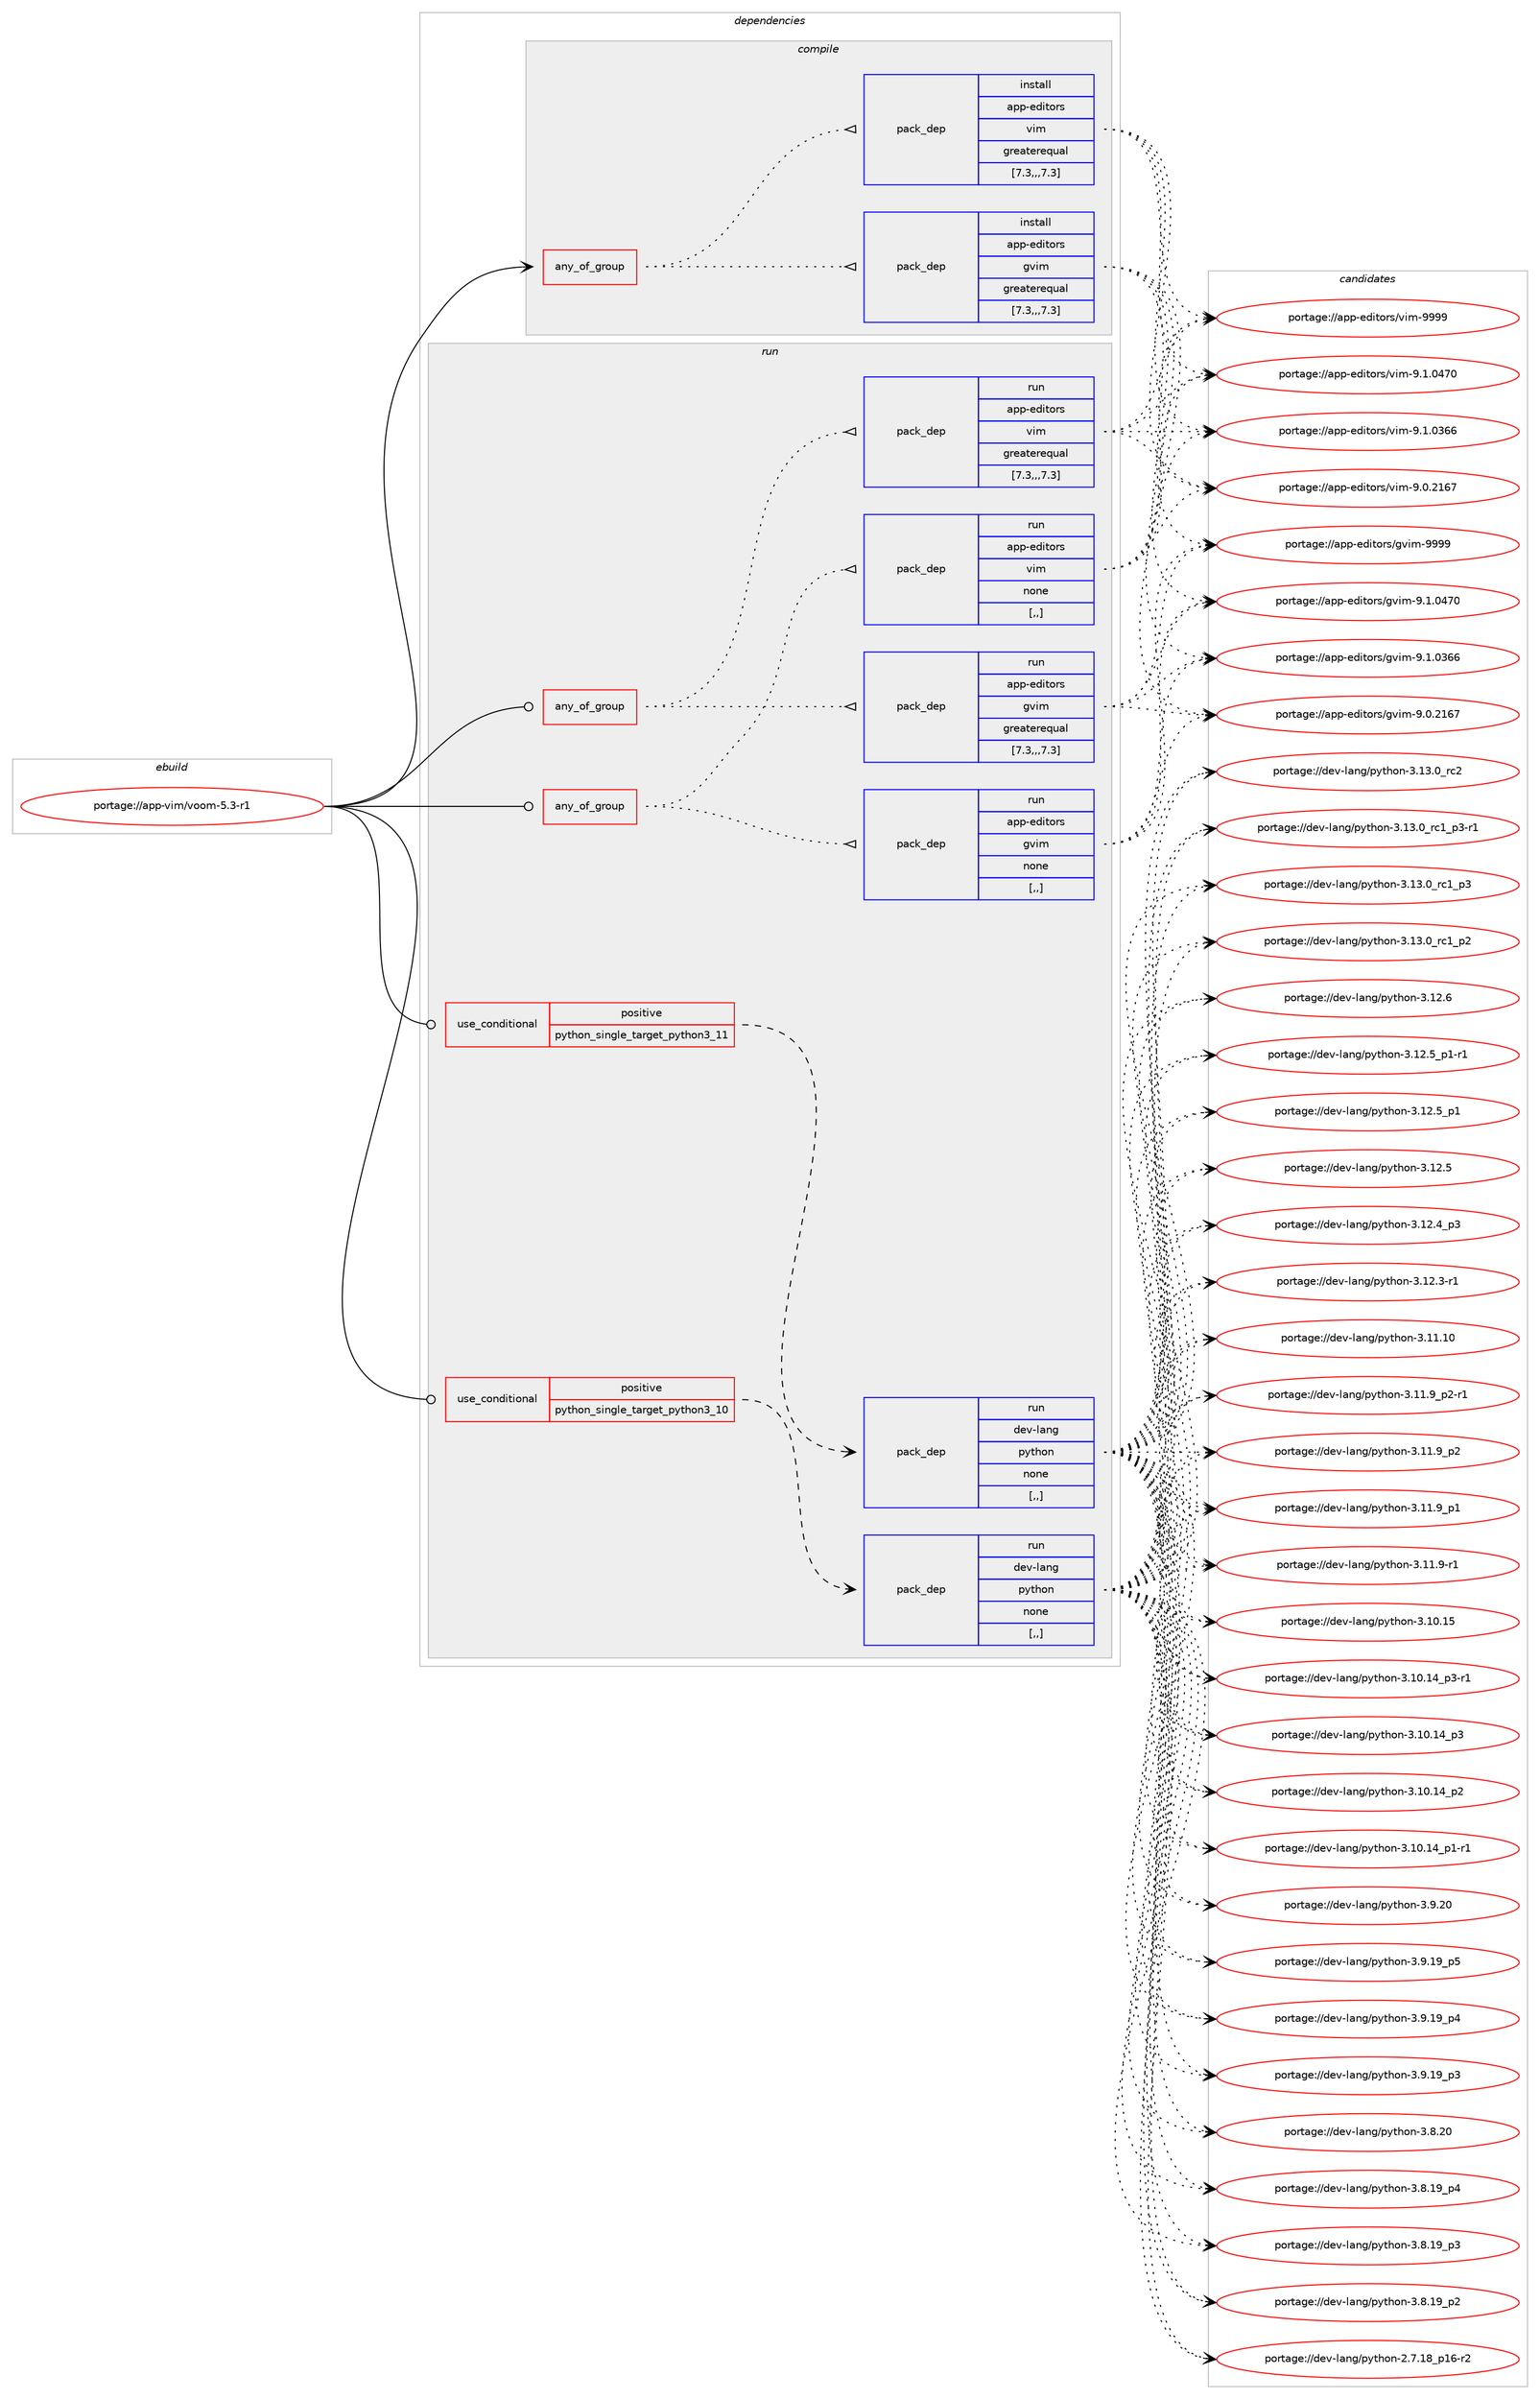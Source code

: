 digraph prolog {

# *************
# Graph options
# *************

newrank=true;
concentrate=true;
compound=true;
graph [rankdir=LR,fontname=Helvetica,fontsize=10,ranksep=1.5];#, ranksep=2.5, nodesep=0.2];
edge  [arrowhead=vee];
node  [fontname=Helvetica,fontsize=10];

# **********
# The ebuild
# **********

subgraph cluster_leftcol {
color=gray;
label=<<i>ebuild</i>>;
id [label="portage://app-vim/voom-5.3-r1", color=red, width=4, href="../app-vim/voom-5.3-r1.svg"];
}

# ****************
# The dependencies
# ****************

subgraph cluster_midcol {
color=gray;
label=<<i>dependencies</i>>;
subgraph cluster_compile {
fillcolor="#eeeeee";
style=filled;
label=<<i>compile</i>>;
subgraph any4203 {
dependency555799 [label=<<TABLE BORDER="0" CELLBORDER="1" CELLSPACING="0" CELLPADDING="4"><TR><TD CELLPADDING="10">any_of_group</TD></TR></TABLE>>, shape=none, color=red];subgraph pack405073 {
dependency555800 [label=<<TABLE BORDER="0" CELLBORDER="1" CELLSPACING="0" CELLPADDING="4" WIDTH="220"><TR><TD ROWSPAN="6" CELLPADDING="30">pack_dep</TD></TR><TR><TD WIDTH="110">install</TD></TR><TR><TD>app-editors</TD></TR><TR><TD>vim</TD></TR><TR><TD>greaterequal</TD></TR><TR><TD>[7.3,,,7.3]</TD></TR></TABLE>>, shape=none, color=blue];
}
dependency555799:e -> dependency555800:w [weight=20,style="dotted",arrowhead="oinv"];
subgraph pack405074 {
dependency555801 [label=<<TABLE BORDER="0" CELLBORDER="1" CELLSPACING="0" CELLPADDING="4" WIDTH="220"><TR><TD ROWSPAN="6" CELLPADDING="30">pack_dep</TD></TR><TR><TD WIDTH="110">install</TD></TR><TR><TD>app-editors</TD></TR><TR><TD>gvim</TD></TR><TR><TD>greaterequal</TD></TR><TR><TD>[7.3,,,7.3]</TD></TR></TABLE>>, shape=none, color=blue];
}
dependency555799:e -> dependency555801:w [weight=20,style="dotted",arrowhead="oinv"];
}
id:e -> dependency555799:w [weight=20,style="solid",arrowhead="vee"];
}
subgraph cluster_compileandrun {
fillcolor="#eeeeee";
style=filled;
label=<<i>compile and run</i>>;
}
subgraph cluster_run {
fillcolor="#eeeeee";
style=filled;
label=<<i>run</i>>;
subgraph any4204 {
dependency555802 [label=<<TABLE BORDER="0" CELLBORDER="1" CELLSPACING="0" CELLPADDING="4"><TR><TD CELLPADDING="10">any_of_group</TD></TR></TABLE>>, shape=none, color=red];subgraph pack405075 {
dependency555803 [label=<<TABLE BORDER="0" CELLBORDER="1" CELLSPACING="0" CELLPADDING="4" WIDTH="220"><TR><TD ROWSPAN="6" CELLPADDING="30">pack_dep</TD></TR><TR><TD WIDTH="110">run</TD></TR><TR><TD>app-editors</TD></TR><TR><TD>vim</TD></TR><TR><TD>greaterequal</TD></TR><TR><TD>[7.3,,,7.3]</TD></TR></TABLE>>, shape=none, color=blue];
}
dependency555802:e -> dependency555803:w [weight=20,style="dotted",arrowhead="oinv"];
subgraph pack405076 {
dependency555804 [label=<<TABLE BORDER="0" CELLBORDER="1" CELLSPACING="0" CELLPADDING="4" WIDTH="220"><TR><TD ROWSPAN="6" CELLPADDING="30">pack_dep</TD></TR><TR><TD WIDTH="110">run</TD></TR><TR><TD>app-editors</TD></TR><TR><TD>gvim</TD></TR><TR><TD>greaterequal</TD></TR><TR><TD>[7.3,,,7.3]</TD></TR></TABLE>>, shape=none, color=blue];
}
dependency555802:e -> dependency555804:w [weight=20,style="dotted",arrowhead="oinv"];
}
id:e -> dependency555802:w [weight=20,style="solid",arrowhead="odot"];
subgraph any4205 {
dependency555805 [label=<<TABLE BORDER="0" CELLBORDER="1" CELLSPACING="0" CELLPADDING="4"><TR><TD CELLPADDING="10">any_of_group</TD></TR></TABLE>>, shape=none, color=red];subgraph pack405077 {
dependency555806 [label=<<TABLE BORDER="0" CELLBORDER="1" CELLSPACING="0" CELLPADDING="4" WIDTH="220"><TR><TD ROWSPAN="6" CELLPADDING="30">pack_dep</TD></TR><TR><TD WIDTH="110">run</TD></TR><TR><TD>app-editors</TD></TR><TR><TD>vim</TD></TR><TR><TD>none</TD></TR><TR><TD>[,,]</TD></TR></TABLE>>, shape=none, color=blue];
}
dependency555805:e -> dependency555806:w [weight=20,style="dotted",arrowhead="oinv"];
subgraph pack405078 {
dependency555807 [label=<<TABLE BORDER="0" CELLBORDER="1" CELLSPACING="0" CELLPADDING="4" WIDTH="220"><TR><TD ROWSPAN="6" CELLPADDING="30">pack_dep</TD></TR><TR><TD WIDTH="110">run</TD></TR><TR><TD>app-editors</TD></TR><TR><TD>gvim</TD></TR><TR><TD>none</TD></TR><TR><TD>[,,]</TD></TR></TABLE>>, shape=none, color=blue];
}
dependency555805:e -> dependency555807:w [weight=20,style="dotted",arrowhead="oinv"];
}
id:e -> dependency555805:w [weight=20,style="solid",arrowhead="odot"];
subgraph cond146223 {
dependency555808 [label=<<TABLE BORDER="0" CELLBORDER="1" CELLSPACING="0" CELLPADDING="4"><TR><TD ROWSPAN="3" CELLPADDING="10">use_conditional</TD></TR><TR><TD>positive</TD></TR><TR><TD>python_single_target_python3_10</TD></TR></TABLE>>, shape=none, color=red];
subgraph pack405079 {
dependency555809 [label=<<TABLE BORDER="0" CELLBORDER="1" CELLSPACING="0" CELLPADDING="4" WIDTH="220"><TR><TD ROWSPAN="6" CELLPADDING="30">pack_dep</TD></TR><TR><TD WIDTH="110">run</TD></TR><TR><TD>dev-lang</TD></TR><TR><TD>python</TD></TR><TR><TD>none</TD></TR><TR><TD>[,,]</TD></TR></TABLE>>, shape=none, color=blue];
}
dependency555808:e -> dependency555809:w [weight=20,style="dashed",arrowhead="vee"];
}
id:e -> dependency555808:w [weight=20,style="solid",arrowhead="odot"];
subgraph cond146224 {
dependency555810 [label=<<TABLE BORDER="0" CELLBORDER="1" CELLSPACING="0" CELLPADDING="4"><TR><TD ROWSPAN="3" CELLPADDING="10">use_conditional</TD></TR><TR><TD>positive</TD></TR><TR><TD>python_single_target_python3_11</TD></TR></TABLE>>, shape=none, color=red];
subgraph pack405080 {
dependency555811 [label=<<TABLE BORDER="0" CELLBORDER="1" CELLSPACING="0" CELLPADDING="4" WIDTH="220"><TR><TD ROWSPAN="6" CELLPADDING="30">pack_dep</TD></TR><TR><TD WIDTH="110">run</TD></TR><TR><TD>dev-lang</TD></TR><TR><TD>python</TD></TR><TR><TD>none</TD></TR><TR><TD>[,,]</TD></TR></TABLE>>, shape=none, color=blue];
}
dependency555810:e -> dependency555811:w [weight=20,style="dashed",arrowhead="vee"];
}
id:e -> dependency555810:w [weight=20,style="solid",arrowhead="odot"];
}
}

# **************
# The candidates
# **************

subgraph cluster_choices {
rank=same;
color=gray;
label=<<i>candidates</i>>;

subgraph choice405073 {
color=black;
nodesep=1;
choice9711211245101100105116111114115471181051094557575757 [label="portage://app-editors/vim-9999", color=red, width=4,href="../app-editors/vim-9999.svg"];
choice971121124510110010511611111411547118105109455746494648525548 [label="portage://app-editors/vim-9.1.0470", color=red, width=4,href="../app-editors/vim-9.1.0470.svg"];
choice971121124510110010511611111411547118105109455746494648515454 [label="portage://app-editors/vim-9.1.0366", color=red, width=4,href="../app-editors/vim-9.1.0366.svg"];
choice971121124510110010511611111411547118105109455746484650495455 [label="portage://app-editors/vim-9.0.2167", color=red, width=4,href="../app-editors/vim-9.0.2167.svg"];
dependency555800:e -> choice9711211245101100105116111114115471181051094557575757:w [style=dotted,weight="100"];
dependency555800:e -> choice971121124510110010511611111411547118105109455746494648525548:w [style=dotted,weight="100"];
dependency555800:e -> choice971121124510110010511611111411547118105109455746494648515454:w [style=dotted,weight="100"];
dependency555800:e -> choice971121124510110010511611111411547118105109455746484650495455:w [style=dotted,weight="100"];
}
subgraph choice405074 {
color=black;
nodesep=1;
choice9711211245101100105116111114115471031181051094557575757 [label="portage://app-editors/gvim-9999", color=red, width=4,href="../app-editors/gvim-9999.svg"];
choice971121124510110010511611111411547103118105109455746494648525548 [label="portage://app-editors/gvim-9.1.0470", color=red, width=4,href="../app-editors/gvim-9.1.0470.svg"];
choice971121124510110010511611111411547103118105109455746494648515454 [label="portage://app-editors/gvim-9.1.0366", color=red, width=4,href="../app-editors/gvim-9.1.0366.svg"];
choice971121124510110010511611111411547103118105109455746484650495455 [label="portage://app-editors/gvim-9.0.2167", color=red, width=4,href="../app-editors/gvim-9.0.2167.svg"];
dependency555801:e -> choice9711211245101100105116111114115471031181051094557575757:w [style=dotted,weight="100"];
dependency555801:e -> choice971121124510110010511611111411547103118105109455746494648525548:w [style=dotted,weight="100"];
dependency555801:e -> choice971121124510110010511611111411547103118105109455746494648515454:w [style=dotted,weight="100"];
dependency555801:e -> choice971121124510110010511611111411547103118105109455746484650495455:w [style=dotted,weight="100"];
}
subgraph choice405075 {
color=black;
nodesep=1;
choice9711211245101100105116111114115471181051094557575757 [label="portage://app-editors/vim-9999", color=red, width=4,href="../app-editors/vim-9999.svg"];
choice971121124510110010511611111411547118105109455746494648525548 [label="portage://app-editors/vim-9.1.0470", color=red, width=4,href="../app-editors/vim-9.1.0470.svg"];
choice971121124510110010511611111411547118105109455746494648515454 [label="portage://app-editors/vim-9.1.0366", color=red, width=4,href="../app-editors/vim-9.1.0366.svg"];
choice971121124510110010511611111411547118105109455746484650495455 [label="portage://app-editors/vim-9.0.2167", color=red, width=4,href="../app-editors/vim-9.0.2167.svg"];
dependency555803:e -> choice9711211245101100105116111114115471181051094557575757:w [style=dotted,weight="100"];
dependency555803:e -> choice971121124510110010511611111411547118105109455746494648525548:w [style=dotted,weight="100"];
dependency555803:e -> choice971121124510110010511611111411547118105109455746494648515454:w [style=dotted,weight="100"];
dependency555803:e -> choice971121124510110010511611111411547118105109455746484650495455:w [style=dotted,weight="100"];
}
subgraph choice405076 {
color=black;
nodesep=1;
choice9711211245101100105116111114115471031181051094557575757 [label="portage://app-editors/gvim-9999", color=red, width=4,href="../app-editors/gvim-9999.svg"];
choice971121124510110010511611111411547103118105109455746494648525548 [label="portage://app-editors/gvim-9.1.0470", color=red, width=4,href="../app-editors/gvim-9.1.0470.svg"];
choice971121124510110010511611111411547103118105109455746494648515454 [label="portage://app-editors/gvim-9.1.0366", color=red, width=4,href="../app-editors/gvim-9.1.0366.svg"];
choice971121124510110010511611111411547103118105109455746484650495455 [label="portage://app-editors/gvim-9.0.2167", color=red, width=4,href="../app-editors/gvim-9.0.2167.svg"];
dependency555804:e -> choice9711211245101100105116111114115471031181051094557575757:w [style=dotted,weight="100"];
dependency555804:e -> choice971121124510110010511611111411547103118105109455746494648525548:w [style=dotted,weight="100"];
dependency555804:e -> choice971121124510110010511611111411547103118105109455746494648515454:w [style=dotted,weight="100"];
dependency555804:e -> choice971121124510110010511611111411547103118105109455746484650495455:w [style=dotted,weight="100"];
}
subgraph choice405077 {
color=black;
nodesep=1;
choice9711211245101100105116111114115471181051094557575757 [label="portage://app-editors/vim-9999", color=red, width=4,href="../app-editors/vim-9999.svg"];
choice971121124510110010511611111411547118105109455746494648525548 [label="portage://app-editors/vim-9.1.0470", color=red, width=4,href="../app-editors/vim-9.1.0470.svg"];
choice971121124510110010511611111411547118105109455746494648515454 [label="portage://app-editors/vim-9.1.0366", color=red, width=4,href="../app-editors/vim-9.1.0366.svg"];
choice971121124510110010511611111411547118105109455746484650495455 [label="portage://app-editors/vim-9.0.2167", color=red, width=4,href="../app-editors/vim-9.0.2167.svg"];
dependency555806:e -> choice9711211245101100105116111114115471181051094557575757:w [style=dotted,weight="100"];
dependency555806:e -> choice971121124510110010511611111411547118105109455746494648525548:w [style=dotted,weight="100"];
dependency555806:e -> choice971121124510110010511611111411547118105109455746494648515454:w [style=dotted,weight="100"];
dependency555806:e -> choice971121124510110010511611111411547118105109455746484650495455:w [style=dotted,weight="100"];
}
subgraph choice405078 {
color=black;
nodesep=1;
choice9711211245101100105116111114115471031181051094557575757 [label="portage://app-editors/gvim-9999", color=red, width=4,href="../app-editors/gvim-9999.svg"];
choice971121124510110010511611111411547103118105109455746494648525548 [label="portage://app-editors/gvim-9.1.0470", color=red, width=4,href="../app-editors/gvim-9.1.0470.svg"];
choice971121124510110010511611111411547103118105109455746494648515454 [label="portage://app-editors/gvim-9.1.0366", color=red, width=4,href="../app-editors/gvim-9.1.0366.svg"];
choice971121124510110010511611111411547103118105109455746484650495455 [label="portage://app-editors/gvim-9.0.2167", color=red, width=4,href="../app-editors/gvim-9.0.2167.svg"];
dependency555807:e -> choice9711211245101100105116111114115471031181051094557575757:w [style=dotted,weight="100"];
dependency555807:e -> choice971121124510110010511611111411547103118105109455746494648525548:w [style=dotted,weight="100"];
dependency555807:e -> choice971121124510110010511611111411547103118105109455746494648515454:w [style=dotted,weight="100"];
dependency555807:e -> choice971121124510110010511611111411547103118105109455746484650495455:w [style=dotted,weight="100"];
}
subgraph choice405079 {
color=black;
nodesep=1;
choice10010111845108971101034711212111610411111045514649514648951149950 [label="portage://dev-lang/python-3.13.0_rc2", color=red, width=4,href="../dev-lang/python-3.13.0_rc2.svg"];
choice1001011184510897110103471121211161041111104551464951464895114994995112514511449 [label="portage://dev-lang/python-3.13.0_rc1_p3-r1", color=red, width=4,href="../dev-lang/python-3.13.0_rc1_p3-r1.svg"];
choice100101118451089711010347112121116104111110455146495146489511499499511251 [label="portage://dev-lang/python-3.13.0_rc1_p3", color=red, width=4,href="../dev-lang/python-3.13.0_rc1_p3.svg"];
choice100101118451089711010347112121116104111110455146495146489511499499511250 [label="portage://dev-lang/python-3.13.0_rc1_p2", color=red, width=4,href="../dev-lang/python-3.13.0_rc1_p2.svg"];
choice10010111845108971101034711212111610411111045514649504654 [label="portage://dev-lang/python-3.12.6", color=red, width=4,href="../dev-lang/python-3.12.6.svg"];
choice1001011184510897110103471121211161041111104551464950465395112494511449 [label="portage://dev-lang/python-3.12.5_p1-r1", color=red, width=4,href="../dev-lang/python-3.12.5_p1-r1.svg"];
choice100101118451089711010347112121116104111110455146495046539511249 [label="portage://dev-lang/python-3.12.5_p1", color=red, width=4,href="../dev-lang/python-3.12.5_p1.svg"];
choice10010111845108971101034711212111610411111045514649504653 [label="portage://dev-lang/python-3.12.5", color=red, width=4,href="../dev-lang/python-3.12.5.svg"];
choice100101118451089711010347112121116104111110455146495046529511251 [label="portage://dev-lang/python-3.12.4_p3", color=red, width=4,href="../dev-lang/python-3.12.4_p3.svg"];
choice100101118451089711010347112121116104111110455146495046514511449 [label="portage://dev-lang/python-3.12.3-r1", color=red, width=4,href="../dev-lang/python-3.12.3-r1.svg"];
choice1001011184510897110103471121211161041111104551464949464948 [label="portage://dev-lang/python-3.11.10", color=red, width=4,href="../dev-lang/python-3.11.10.svg"];
choice1001011184510897110103471121211161041111104551464949465795112504511449 [label="portage://dev-lang/python-3.11.9_p2-r1", color=red, width=4,href="../dev-lang/python-3.11.9_p2-r1.svg"];
choice100101118451089711010347112121116104111110455146494946579511250 [label="portage://dev-lang/python-3.11.9_p2", color=red, width=4,href="../dev-lang/python-3.11.9_p2.svg"];
choice100101118451089711010347112121116104111110455146494946579511249 [label="portage://dev-lang/python-3.11.9_p1", color=red, width=4,href="../dev-lang/python-3.11.9_p1.svg"];
choice100101118451089711010347112121116104111110455146494946574511449 [label="portage://dev-lang/python-3.11.9-r1", color=red, width=4,href="../dev-lang/python-3.11.9-r1.svg"];
choice1001011184510897110103471121211161041111104551464948464953 [label="portage://dev-lang/python-3.10.15", color=red, width=4,href="../dev-lang/python-3.10.15.svg"];
choice100101118451089711010347112121116104111110455146494846495295112514511449 [label="portage://dev-lang/python-3.10.14_p3-r1", color=red, width=4,href="../dev-lang/python-3.10.14_p3-r1.svg"];
choice10010111845108971101034711212111610411111045514649484649529511251 [label="portage://dev-lang/python-3.10.14_p3", color=red, width=4,href="../dev-lang/python-3.10.14_p3.svg"];
choice10010111845108971101034711212111610411111045514649484649529511250 [label="portage://dev-lang/python-3.10.14_p2", color=red, width=4,href="../dev-lang/python-3.10.14_p2.svg"];
choice100101118451089711010347112121116104111110455146494846495295112494511449 [label="portage://dev-lang/python-3.10.14_p1-r1", color=red, width=4,href="../dev-lang/python-3.10.14_p1-r1.svg"];
choice10010111845108971101034711212111610411111045514657465048 [label="portage://dev-lang/python-3.9.20", color=red, width=4,href="../dev-lang/python-3.9.20.svg"];
choice100101118451089711010347112121116104111110455146574649579511253 [label="portage://dev-lang/python-3.9.19_p5", color=red, width=4,href="../dev-lang/python-3.9.19_p5.svg"];
choice100101118451089711010347112121116104111110455146574649579511252 [label="portage://dev-lang/python-3.9.19_p4", color=red, width=4,href="../dev-lang/python-3.9.19_p4.svg"];
choice100101118451089711010347112121116104111110455146574649579511251 [label="portage://dev-lang/python-3.9.19_p3", color=red, width=4,href="../dev-lang/python-3.9.19_p3.svg"];
choice10010111845108971101034711212111610411111045514656465048 [label="portage://dev-lang/python-3.8.20", color=red, width=4,href="../dev-lang/python-3.8.20.svg"];
choice100101118451089711010347112121116104111110455146564649579511252 [label="portage://dev-lang/python-3.8.19_p4", color=red, width=4,href="../dev-lang/python-3.8.19_p4.svg"];
choice100101118451089711010347112121116104111110455146564649579511251 [label="portage://dev-lang/python-3.8.19_p3", color=red, width=4,href="../dev-lang/python-3.8.19_p3.svg"];
choice100101118451089711010347112121116104111110455146564649579511250 [label="portage://dev-lang/python-3.8.19_p2", color=red, width=4,href="../dev-lang/python-3.8.19_p2.svg"];
choice100101118451089711010347112121116104111110455046554649569511249544511450 [label="portage://dev-lang/python-2.7.18_p16-r2", color=red, width=4,href="../dev-lang/python-2.7.18_p16-r2.svg"];
dependency555809:e -> choice10010111845108971101034711212111610411111045514649514648951149950:w [style=dotted,weight="100"];
dependency555809:e -> choice1001011184510897110103471121211161041111104551464951464895114994995112514511449:w [style=dotted,weight="100"];
dependency555809:e -> choice100101118451089711010347112121116104111110455146495146489511499499511251:w [style=dotted,weight="100"];
dependency555809:e -> choice100101118451089711010347112121116104111110455146495146489511499499511250:w [style=dotted,weight="100"];
dependency555809:e -> choice10010111845108971101034711212111610411111045514649504654:w [style=dotted,weight="100"];
dependency555809:e -> choice1001011184510897110103471121211161041111104551464950465395112494511449:w [style=dotted,weight="100"];
dependency555809:e -> choice100101118451089711010347112121116104111110455146495046539511249:w [style=dotted,weight="100"];
dependency555809:e -> choice10010111845108971101034711212111610411111045514649504653:w [style=dotted,weight="100"];
dependency555809:e -> choice100101118451089711010347112121116104111110455146495046529511251:w [style=dotted,weight="100"];
dependency555809:e -> choice100101118451089711010347112121116104111110455146495046514511449:w [style=dotted,weight="100"];
dependency555809:e -> choice1001011184510897110103471121211161041111104551464949464948:w [style=dotted,weight="100"];
dependency555809:e -> choice1001011184510897110103471121211161041111104551464949465795112504511449:w [style=dotted,weight="100"];
dependency555809:e -> choice100101118451089711010347112121116104111110455146494946579511250:w [style=dotted,weight="100"];
dependency555809:e -> choice100101118451089711010347112121116104111110455146494946579511249:w [style=dotted,weight="100"];
dependency555809:e -> choice100101118451089711010347112121116104111110455146494946574511449:w [style=dotted,weight="100"];
dependency555809:e -> choice1001011184510897110103471121211161041111104551464948464953:w [style=dotted,weight="100"];
dependency555809:e -> choice100101118451089711010347112121116104111110455146494846495295112514511449:w [style=dotted,weight="100"];
dependency555809:e -> choice10010111845108971101034711212111610411111045514649484649529511251:w [style=dotted,weight="100"];
dependency555809:e -> choice10010111845108971101034711212111610411111045514649484649529511250:w [style=dotted,weight="100"];
dependency555809:e -> choice100101118451089711010347112121116104111110455146494846495295112494511449:w [style=dotted,weight="100"];
dependency555809:e -> choice10010111845108971101034711212111610411111045514657465048:w [style=dotted,weight="100"];
dependency555809:e -> choice100101118451089711010347112121116104111110455146574649579511253:w [style=dotted,weight="100"];
dependency555809:e -> choice100101118451089711010347112121116104111110455146574649579511252:w [style=dotted,weight="100"];
dependency555809:e -> choice100101118451089711010347112121116104111110455146574649579511251:w [style=dotted,weight="100"];
dependency555809:e -> choice10010111845108971101034711212111610411111045514656465048:w [style=dotted,weight="100"];
dependency555809:e -> choice100101118451089711010347112121116104111110455146564649579511252:w [style=dotted,weight="100"];
dependency555809:e -> choice100101118451089711010347112121116104111110455146564649579511251:w [style=dotted,weight="100"];
dependency555809:e -> choice100101118451089711010347112121116104111110455146564649579511250:w [style=dotted,weight="100"];
dependency555809:e -> choice100101118451089711010347112121116104111110455046554649569511249544511450:w [style=dotted,weight="100"];
}
subgraph choice405080 {
color=black;
nodesep=1;
choice10010111845108971101034711212111610411111045514649514648951149950 [label="portage://dev-lang/python-3.13.0_rc2", color=red, width=4,href="../dev-lang/python-3.13.0_rc2.svg"];
choice1001011184510897110103471121211161041111104551464951464895114994995112514511449 [label="portage://dev-lang/python-3.13.0_rc1_p3-r1", color=red, width=4,href="../dev-lang/python-3.13.0_rc1_p3-r1.svg"];
choice100101118451089711010347112121116104111110455146495146489511499499511251 [label="portage://dev-lang/python-3.13.0_rc1_p3", color=red, width=4,href="../dev-lang/python-3.13.0_rc1_p3.svg"];
choice100101118451089711010347112121116104111110455146495146489511499499511250 [label="portage://dev-lang/python-3.13.0_rc1_p2", color=red, width=4,href="../dev-lang/python-3.13.0_rc1_p2.svg"];
choice10010111845108971101034711212111610411111045514649504654 [label="portage://dev-lang/python-3.12.6", color=red, width=4,href="../dev-lang/python-3.12.6.svg"];
choice1001011184510897110103471121211161041111104551464950465395112494511449 [label="portage://dev-lang/python-3.12.5_p1-r1", color=red, width=4,href="../dev-lang/python-3.12.5_p1-r1.svg"];
choice100101118451089711010347112121116104111110455146495046539511249 [label="portage://dev-lang/python-3.12.5_p1", color=red, width=4,href="../dev-lang/python-3.12.5_p1.svg"];
choice10010111845108971101034711212111610411111045514649504653 [label="portage://dev-lang/python-3.12.5", color=red, width=4,href="../dev-lang/python-3.12.5.svg"];
choice100101118451089711010347112121116104111110455146495046529511251 [label="portage://dev-lang/python-3.12.4_p3", color=red, width=4,href="../dev-lang/python-3.12.4_p3.svg"];
choice100101118451089711010347112121116104111110455146495046514511449 [label="portage://dev-lang/python-3.12.3-r1", color=red, width=4,href="../dev-lang/python-3.12.3-r1.svg"];
choice1001011184510897110103471121211161041111104551464949464948 [label="portage://dev-lang/python-3.11.10", color=red, width=4,href="../dev-lang/python-3.11.10.svg"];
choice1001011184510897110103471121211161041111104551464949465795112504511449 [label="portage://dev-lang/python-3.11.9_p2-r1", color=red, width=4,href="../dev-lang/python-3.11.9_p2-r1.svg"];
choice100101118451089711010347112121116104111110455146494946579511250 [label="portage://dev-lang/python-3.11.9_p2", color=red, width=4,href="../dev-lang/python-3.11.9_p2.svg"];
choice100101118451089711010347112121116104111110455146494946579511249 [label="portage://dev-lang/python-3.11.9_p1", color=red, width=4,href="../dev-lang/python-3.11.9_p1.svg"];
choice100101118451089711010347112121116104111110455146494946574511449 [label="portage://dev-lang/python-3.11.9-r1", color=red, width=4,href="../dev-lang/python-3.11.9-r1.svg"];
choice1001011184510897110103471121211161041111104551464948464953 [label="portage://dev-lang/python-3.10.15", color=red, width=4,href="../dev-lang/python-3.10.15.svg"];
choice100101118451089711010347112121116104111110455146494846495295112514511449 [label="portage://dev-lang/python-3.10.14_p3-r1", color=red, width=4,href="../dev-lang/python-3.10.14_p3-r1.svg"];
choice10010111845108971101034711212111610411111045514649484649529511251 [label="portage://dev-lang/python-3.10.14_p3", color=red, width=4,href="../dev-lang/python-3.10.14_p3.svg"];
choice10010111845108971101034711212111610411111045514649484649529511250 [label="portage://dev-lang/python-3.10.14_p2", color=red, width=4,href="../dev-lang/python-3.10.14_p2.svg"];
choice100101118451089711010347112121116104111110455146494846495295112494511449 [label="portage://dev-lang/python-3.10.14_p1-r1", color=red, width=4,href="../dev-lang/python-3.10.14_p1-r1.svg"];
choice10010111845108971101034711212111610411111045514657465048 [label="portage://dev-lang/python-3.9.20", color=red, width=4,href="../dev-lang/python-3.9.20.svg"];
choice100101118451089711010347112121116104111110455146574649579511253 [label="portage://dev-lang/python-3.9.19_p5", color=red, width=4,href="../dev-lang/python-3.9.19_p5.svg"];
choice100101118451089711010347112121116104111110455146574649579511252 [label="portage://dev-lang/python-3.9.19_p4", color=red, width=4,href="../dev-lang/python-3.9.19_p4.svg"];
choice100101118451089711010347112121116104111110455146574649579511251 [label="portage://dev-lang/python-3.9.19_p3", color=red, width=4,href="../dev-lang/python-3.9.19_p3.svg"];
choice10010111845108971101034711212111610411111045514656465048 [label="portage://dev-lang/python-3.8.20", color=red, width=4,href="../dev-lang/python-3.8.20.svg"];
choice100101118451089711010347112121116104111110455146564649579511252 [label="portage://dev-lang/python-3.8.19_p4", color=red, width=4,href="../dev-lang/python-3.8.19_p4.svg"];
choice100101118451089711010347112121116104111110455146564649579511251 [label="portage://dev-lang/python-3.8.19_p3", color=red, width=4,href="../dev-lang/python-3.8.19_p3.svg"];
choice100101118451089711010347112121116104111110455146564649579511250 [label="portage://dev-lang/python-3.8.19_p2", color=red, width=4,href="../dev-lang/python-3.8.19_p2.svg"];
choice100101118451089711010347112121116104111110455046554649569511249544511450 [label="portage://dev-lang/python-2.7.18_p16-r2", color=red, width=4,href="../dev-lang/python-2.7.18_p16-r2.svg"];
dependency555811:e -> choice10010111845108971101034711212111610411111045514649514648951149950:w [style=dotted,weight="100"];
dependency555811:e -> choice1001011184510897110103471121211161041111104551464951464895114994995112514511449:w [style=dotted,weight="100"];
dependency555811:e -> choice100101118451089711010347112121116104111110455146495146489511499499511251:w [style=dotted,weight="100"];
dependency555811:e -> choice100101118451089711010347112121116104111110455146495146489511499499511250:w [style=dotted,weight="100"];
dependency555811:e -> choice10010111845108971101034711212111610411111045514649504654:w [style=dotted,weight="100"];
dependency555811:e -> choice1001011184510897110103471121211161041111104551464950465395112494511449:w [style=dotted,weight="100"];
dependency555811:e -> choice100101118451089711010347112121116104111110455146495046539511249:w [style=dotted,weight="100"];
dependency555811:e -> choice10010111845108971101034711212111610411111045514649504653:w [style=dotted,weight="100"];
dependency555811:e -> choice100101118451089711010347112121116104111110455146495046529511251:w [style=dotted,weight="100"];
dependency555811:e -> choice100101118451089711010347112121116104111110455146495046514511449:w [style=dotted,weight="100"];
dependency555811:e -> choice1001011184510897110103471121211161041111104551464949464948:w [style=dotted,weight="100"];
dependency555811:e -> choice1001011184510897110103471121211161041111104551464949465795112504511449:w [style=dotted,weight="100"];
dependency555811:e -> choice100101118451089711010347112121116104111110455146494946579511250:w [style=dotted,weight="100"];
dependency555811:e -> choice100101118451089711010347112121116104111110455146494946579511249:w [style=dotted,weight="100"];
dependency555811:e -> choice100101118451089711010347112121116104111110455146494946574511449:w [style=dotted,weight="100"];
dependency555811:e -> choice1001011184510897110103471121211161041111104551464948464953:w [style=dotted,weight="100"];
dependency555811:e -> choice100101118451089711010347112121116104111110455146494846495295112514511449:w [style=dotted,weight="100"];
dependency555811:e -> choice10010111845108971101034711212111610411111045514649484649529511251:w [style=dotted,weight="100"];
dependency555811:e -> choice10010111845108971101034711212111610411111045514649484649529511250:w [style=dotted,weight="100"];
dependency555811:e -> choice100101118451089711010347112121116104111110455146494846495295112494511449:w [style=dotted,weight="100"];
dependency555811:e -> choice10010111845108971101034711212111610411111045514657465048:w [style=dotted,weight="100"];
dependency555811:e -> choice100101118451089711010347112121116104111110455146574649579511253:w [style=dotted,weight="100"];
dependency555811:e -> choice100101118451089711010347112121116104111110455146574649579511252:w [style=dotted,weight="100"];
dependency555811:e -> choice100101118451089711010347112121116104111110455146574649579511251:w [style=dotted,weight="100"];
dependency555811:e -> choice10010111845108971101034711212111610411111045514656465048:w [style=dotted,weight="100"];
dependency555811:e -> choice100101118451089711010347112121116104111110455146564649579511252:w [style=dotted,weight="100"];
dependency555811:e -> choice100101118451089711010347112121116104111110455146564649579511251:w [style=dotted,weight="100"];
dependency555811:e -> choice100101118451089711010347112121116104111110455146564649579511250:w [style=dotted,weight="100"];
dependency555811:e -> choice100101118451089711010347112121116104111110455046554649569511249544511450:w [style=dotted,weight="100"];
}
}

}

